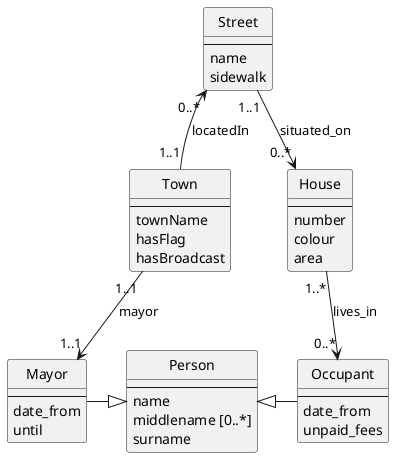 @startuml townDiagram

hide circle


class "Town" as Town {
  --
  townName
  hasFlag
  hasBroadcast
}

class "Street" as Street {
  --
  name
  sidewalk
}

class "House" as House{
  --
  number
  colour
  area
}

class "Occupant" as Occupant{
  --
  date_from
  unpaid_fees
}

class "Person" as Person{
  --
  name
  middlename [0..*]
  surname
}

class "Mayor" as Mayor{
  --
  date_from
  until
}

Town "1..1" -u-> "0..*" Street : locatedIn
Street "1..1" -d-> "0..*" House : situated_on
Town "1..1" -d-> "1..1" Mayor : mayor
House "1..*" -d-> "0..*" Occupant : lives_in

Occupant -l-|> Person : " "
Mayor -r-|> Person : " "

@enduml